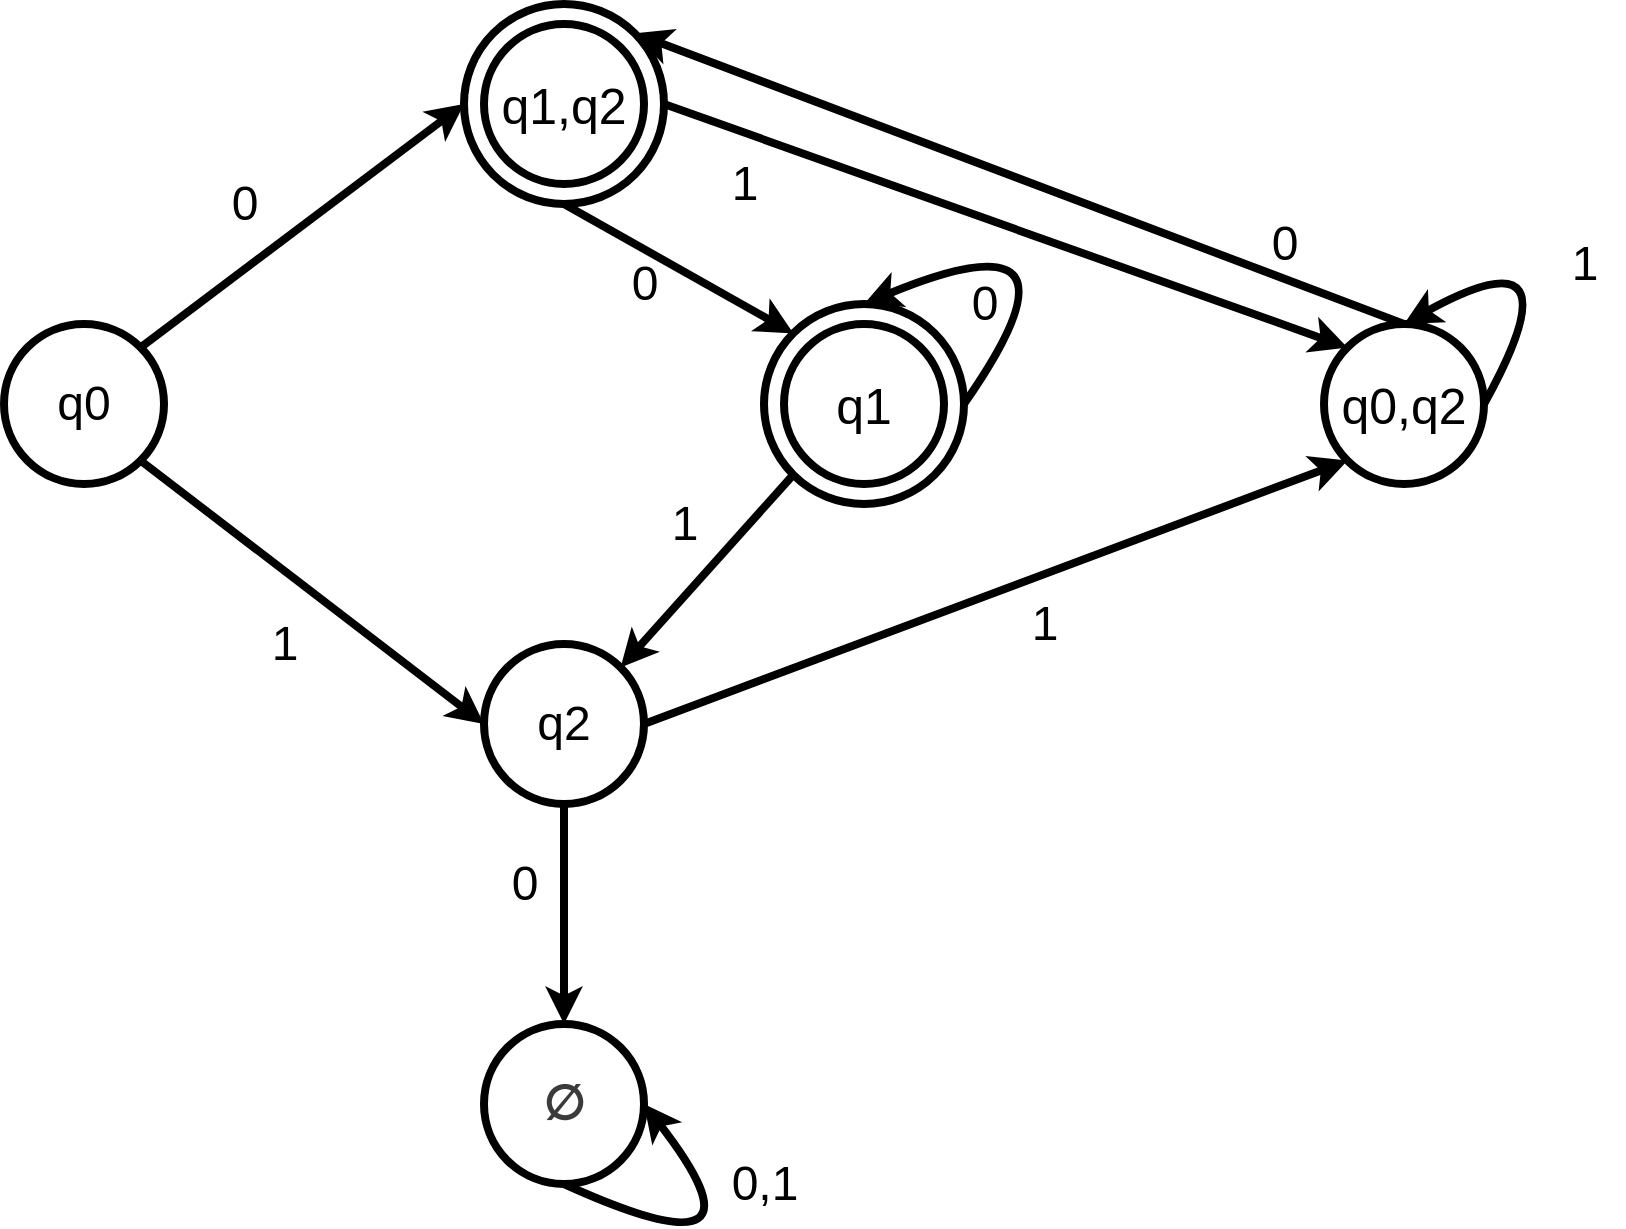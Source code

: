 <mxfile>
    <diagram id="P7OoqtUiCeaV-ur89iPb" name="Page-1">
        <mxGraphModel dx="951" dy="360" grid="1" gridSize="10" guides="1" tooltips="1" connect="1" arrows="1" fold="1" page="1" pageScale="1" pageWidth="850" pageHeight="1100" math="0" shadow="0">
            <root>
                <mxCell id="0"/>
                <mxCell id="1" parent="0"/>
                <mxCell id="2" value="&lt;font style=&quot;font-size: 24px;&quot;&gt;q0&lt;/font&gt;" style="ellipse;whiteSpace=wrap;html=1;strokeWidth=4;" parent="1" vertex="1">
                    <mxGeometry x="360" y="240" width="80" height="80" as="geometry"/>
                </mxCell>
                <mxCell id="3" value="" style="ellipse;whiteSpace=wrap;html=1;strokeWidth=4;" vertex="1" parent="1">
                    <mxGeometry x="590" y="80" width="100" height="100" as="geometry"/>
                </mxCell>
                <mxCell id="4" value="&lt;font style=&quot;font-size: 24px;&quot;&gt;q2&lt;/font&gt;" style="ellipse;whiteSpace=wrap;html=1;strokeWidth=4;" vertex="1" parent="1">
                    <mxGeometry x="600" y="400" width="80" height="80" as="geometry"/>
                </mxCell>
                <mxCell id="5" value="" style="endArrow=classic;html=1;fontSize=39;exitX=1;exitY=0;exitDx=0;exitDy=0;entryX=0;entryY=0.5;entryDx=0;entryDy=0;endSize=6;strokeWidth=4;" edge="1" parent="1" source="2" target="3">
                    <mxGeometry width="50" height="50" relative="1" as="geometry">
                        <mxPoint x="700" y="320" as="sourcePoint"/>
                        <mxPoint x="750" y="270" as="targetPoint"/>
                    </mxGeometry>
                </mxCell>
                <mxCell id="6" value="" style="endArrow=classic;html=1;fontSize=39;exitX=1;exitY=1;exitDx=0;exitDy=0;entryX=0;entryY=0.5;entryDx=0;entryDy=0;endSize=6;strokeWidth=4;" edge="1" parent="1" source="2" target="4">
                    <mxGeometry width="50" height="50" relative="1" as="geometry">
                        <mxPoint x="438.284" y="261.716" as="sourcePoint"/>
                        <mxPoint x="610.0" y="130.0" as="targetPoint"/>
                    </mxGeometry>
                </mxCell>
                <mxCell id="7" value="&lt;font style=&quot;font-size: 25px;&quot;&gt;q1,q2&lt;/font&gt;" style="ellipse;whiteSpace=wrap;html=1;strokeWidth=4;" vertex="1" parent="1">
                    <mxGeometry x="600" y="90" width="80" height="80" as="geometry"/>
                </mxCell>
                <mxCell id="8" value="" style="ellipse;whiteSpace=wrap;html=1;strokeWidth=4;" vertex="1" parent="1">
                    <mxGeometry x="740" y="230" width="100" height="100" as="geometry"/>
                </mxCell>
                <mxCell id="9" value="&lt;font style=&quot;font-size: 25px;&quot;&gt;q1&lt;/font&gt;" style="ellipse;whiteSpace=wrap;html=1;strokeWidth=4;" vertex="1" parent="1">
                    <mxGeometry x="750" y="240" width="80" height="80" as="geometry"/>
                </mxCell>
                <mxCell id="10" value="&lt;font style=&quot;font-size: 25px;&quot;&gt;q0,q2&lt;/font&gt;" style="ellipse;whiteSpace=wrap;html=1;strokeWidth=4;" vertex="1" parent="1">
                    <mxGeometry x="1020" y="240" width="80" height="80" as="geometry"/>
                </mxCell>
                <mxCell id="11" value="&lt;span style=&quot;color: rgb(59, 59, 59); font-family: KaTeX_AMS; text-align: left;&quot;&gt;&lt;font style=&quot;font-size: 24px;&quot;&gt;&lt;b&gt;∅&lt;/b&gt;&lt;/font&gt;&lt;/span&gt;" style="ellipse;whiteSpace=wrap;html=1;strokeWidth=4;" vertex="1" parent="1">
                    <mxGeometry x="600" y="590" width="80" height="80" as="geometry"/>
                </mxCell>
                <mxCell id="12" value="" style="endArrow=classic;html=1;fontSize=39;exitX=0.5;exitY=1;exitDx=0;exitDy=0;entryX=0.5;entryY=0;entryDx=0;entryDy=0;endSize=6;strokeWidth=4;" edge="1" parent="1" source="4" target="11">
                    <mxGeometry width="50" height="50" relative="1" as="geometry">
                        <mxPoint x="438.284" y="318.284" as="sourcePoint"/>
                        <mxPoint x="610.0" y="450" as="targetPoint"/>
                    </mxGeometry>
                </mxCell>
                <mxCell id="13" value="" style="endArrow=classic;html=1;fontSize=39;exitX=0;exitY=1;exitDx=0;exitDy=0;entryX=1;entryY=0;entryDx=0;entryDy=0;endSize=6;strokeWidth=4;" edge="1" parent="1" source="8" target="4">
                    <mxGeometry width="50" height="50" relative="1" as="geometry">
                        <mxPoint x="438.284" y="318.284" as="sourcePoint"/>
                        <mxPoint x="610.0" y="450" as="targetPoint"/>
                    </mxGeometry>
                </mxCell>
                <mxCell id="14" value="" style="endArrow=classic;html=1;fontSize=39;exitX=0.5;exitY=1;exitDx=0;exitDy=0;entryX=0;entryY=0;entryDx=0;entryDy=0;endSize=6;strokeWidth=4;" edge="1" parent="1" source="3" target="8">
                    <mxGeometry width="50" height="50" relative="1" as="geometry">
                        <mxPoint x="438.284" y="261.716" as="sourcePoint"/>
                        <mxPoint x="600.0" y="140.0" as="targetPoint"/>
                    </mxGeometry>
                </mxCell>
                <mxCell id="15" value="" style="endArrow=classic;html=1;fontSize=39;exitX=1;exitY=0.5;exitDx=0;exitDy=0;entryX=0.5;entryY=0;entryDx=0;entryDy=0;endSize=6;strokeWidth=4;edgeStyle=orthogonalEdgeStyle;curved=1;" edge="1" parent="1" source="8" target="8">
                    <mxGeometry width="50" height="50" relative="1" as="geometry">
                        <mxPoint x="650.0" y="190" as="sourcePoint"/>
                        <mxPoint x="764.645" y="254.645" as="targetPoint"/>
                        <Array as="points">
                            <mxPoint x="910" y="180"/>
                        </Array>
                    </mxGeometry>
                </mxCell>
                <mxCell id="16" value="" style="endArrow=classic;html=1;fontSize=39;exitX=1;exitY=0.5;exitDx=0;exitDy=0;entryX=0;entryY=1;entryDx=0;entryDy=0;endSize=6;strokeWidth=4;" edge="1" parent="1" source="4" target="10">
                    <mxGeometry width="50" height="50" relative="1" as="geometry">
                        <mxPoint x="764.645" y="325.355" as="sourcePoint"/>
                        <mxPoint x="678.284" y="421.716" as="targetPoint"/>
                    </mxGeometry>
                </mxCell>
                <mxCell id="17" value="" style="endArrow=classic;html=1;fontSize=39;exitX=1;exitY=0.5;exitDx=0;exitDy=0;entryX=0;entryY=0;entryDx=0;entryDy=0;endSize=6;strokeWidth=4;" edge="1" parent="1" source="3" target="10">
                    <mxGeometry width="50" height="50" relative="1" as="geometry">
                        <mxPoint x="650.0" y="190" as="sourcePoint"/>
                        <mxPoint x="764.645" y="254.645" as="targetPoint"/>
                    </mxGeometry>
                </mxCell>
                <mxCell id="18" value="" style="endArrow=classic;html=1;fontSize=39;exitX=0.5;exitY=0;exitDx=0;exitDy=0;entryX=1;entryY=0;entryDx=0;entryDy=0;endSize=6;strokeWidth=4;" edge="1" parent="1" source="10" target="3">
                    <mxGeometry width="50" height="50" relative="1" as="geometry">
                        <mxPoint x="700.0" y="140.0" as="sourcePoint"/>
                        <mxPoint x="1041.716" y="261.716" as="targetPoint"/>
                    </mxGeometry>
                </mxCell>
                <mxCell id="19" value="" style="endArrow=classic;html=1;fontSize=39;exitX=1;exitY=0.5;exitDx=0;exitDy=0;entryX=0.5;entryY=0;entryDx=0;entryDy=0;endSize=6;strokeWidth=4;edgeStyle=orthogonalEdgeStyle;curved=1;" edge="1" parent="1" source="10" target="10">
                    <mxGeometry width="50" height="50" relative="1" as="geometry">
                        <mxPoint x="850.0" y="290" as="sourcePoint"/>
                        <mxPoint x="800.0" y="240" as="targetPoint"/>
                        <Array as="points">
                            <mxPoint x="1150" y="190"/>
                        </Array>
                    </mxGeometry>
                </mxCell>
                <mxCell id="20" value="" style="endArrow=classic;html=1;fontSize=39;exitX=0.5;exitY=1;exitDx=0;exitDy=0;entryX=1;entryY=0.5;entryDx=0;entryDy=0;endSize=6;strokeWidth=4;edgeStyle=orthogonalEdgeStyle;curved=1;" edge="1" parent="1" source="11" target="11">
                    <mxGeometry width="50" height="50" relative="1" as="geometry">
                        <mxPoint x="650.0" y="490" as="sourcePoint"/>
                        <mxPoint x="650.0" y="600.0" as="targetPoint"/>
                        <Array as="points">
                            <mxPoint x="750" y="720"/>
                        </Array>
                    </mxGeometry>
                </mxCell>
                <mxCell id="21" value="0" style="text;html=1;align=center;verticalAlign=middle;resizable=0;points=[];autosize=1;strokeColor=none;fillColor=none;fontSize=24;" vertex="1" parent="1">
                    <mxGeometry x="460" y="160" width="40" height="40" as="geometry"/>
                </mxCell>
                <mxCell id="22" value="1" style="text;html=1;align=center;verticalAlign=middle;resizable=0;points=[];autosize=1;strokeColor=none;fillColor=none;fontSize=24;" vertex="1" parent="1">
                    <mxGeometry x="480" y="380" width="40" height="40" as="geometry"/>
                </mxCell>
                <mxCell id="23" value="0" style="text;html=1;align=center;verticalAlign=middle;resizable=0;points=[];autosize=1;strokeColor=none;fillColor=none;fontSize=24;" vertex="1" parent="1">
                    <mxGeometry x="660" y="200" width="40" height="40" as="geometry"/>
                </mxCell>
                <mxCell id="24" value="0" style="text;html=1;align=center;verticalAlign=middle;resizable=0;points=[];autosize=1;strokeColor=none;fillColor=none;fontSize=24;" vertex="1" parent="1">
                    <mxGeometry x="830" y="210" width="40" height="40" as="geometry"/>
                </mxCell>
                <mxCell id="25" value="0" style="text;html=1;align=center;verticalAlign=middle;resizable=0;points=[];autosize=1;strokeColor=none;fillColor=none;fontSize=24;" vertex="1" parent="1">
                    <mxGeometry x="980" y="180" width="40" height="40" as="geometry"/>
                </mxCell>
                <mxCell id="26" value="1" style="text;html=1;align=center;verticalAlign=middle;resizable=0;points=[];autosize=1;strokeColor=none;fillColor=none;fontSize=24;" vertex="1" parent="1">
                    <mxGeometry x="710" y="150" width="40" height="40" as="geometry"/>
                </mxCell>
                <mxCell id="27" value="1" style="text;html=1;align=center;verticalAlign=middle;resizable=0;points=[];autosize=1;strokeColor=none;fillColor=none;fontSize=24;" vertex="1" parent="1">
                    <mxGeometry x="860" y="370" width="40" height="40" as="geometry"/>
                </mxCell>
                <mxCell id="28" value="1" style="text;html=1;align=center;verticalAlign=middle;resizable=0;points=[];autosize=1;strokeColor=none;fillColor=none;fontSize=24;" vertex="1" parent="1">
                    <mxGeometry x="680" y="320" width="40" height="40" as="geometry"/>
                </mxCell>
                <mxCell id="29" value="0" style="text;html=1;align=center;verticalAlign=middle;resizable=0;points=[];autosize=1;strokeColor=none;fillColor=none;fontSize=24;" vertex="1" parent="1">
                    <mxGeometry x="600" y="500" width="40" height="40" as="geometry"/>
                </mxCell>
                <mxCell id="30" value="0,1" style="text;html=1;align=center;verticalAlign=middle;resizable=0;points=[];autosize=1;strokeColor=none;fillColor=none;fontSize=24;" vertex="1" parent="1">
                    <mxGeometry x="710" y="650" width="60" height="40" as="geometry"/>
                </mxCell>
                <mxCell id="31" value="1" style="text;html=1;align=center;verticalAlign=middle;resizable=0;points=[];autosize=1;strokeColor=none;fillColor=none;fontSize=24;" vertex="1" parent="1">
                    <mxGeometry x="1130" y="190" width="40" height="40" as="geometry"/>
                </mxCell>
            </root>
        </mxGraphModel>
    </diagram>
</mxfile>